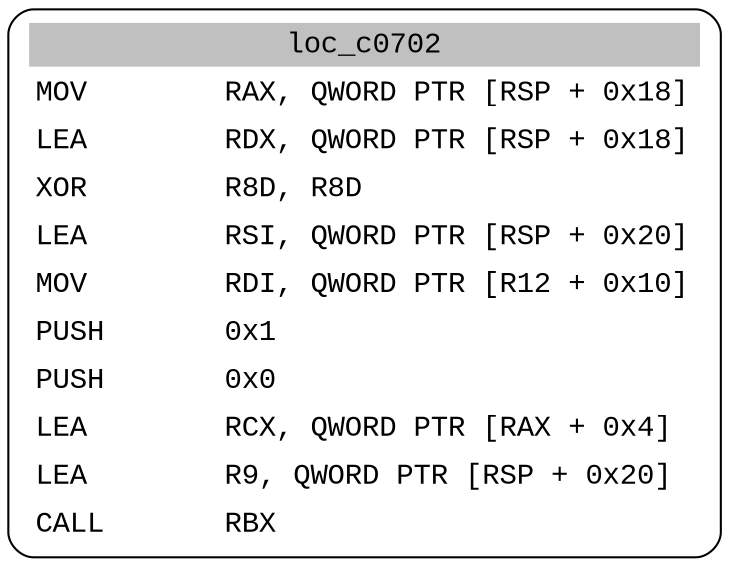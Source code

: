 digraph asm_graph {
1941 [
shape="Mrecord" fontname="Courier New"label =<<table border="0" cellborder="0" cellpadding="3"><tr><td align="center" colspan="2" bgcolor="grey">loc_c0702</td></tr><tr><td align="left">MOV        RAX, QWORD PTR [RSP + 0x18]</td></tr><tr><td align="left">LEA        RDX, QWORD PTR [RSP + 0x18]</td></tr><tr><td align="left">XOR        R8D, R8D</td></tr><tr><td align="left">LEA        RSI, QWORD PTR [RSP + 0x20]</td></tr><tr><td align="left">MOV        RDI, QWORD PTR [R12 + 0x10]</td></tr><tr><td align="left">PUSH       0x1</td></tr><tr><td align="left">PUSH       0x0</td></tr><tr><td align="left">LEA        RCX, QWORD PTR [RAX + 0x4]</td></tr><tr><td align="left">LEA        R9, QWORD PTR [RSP + 0x20]</td></tr><tr><td align="left">CALL       RBX</td></tr></table>> ];
}